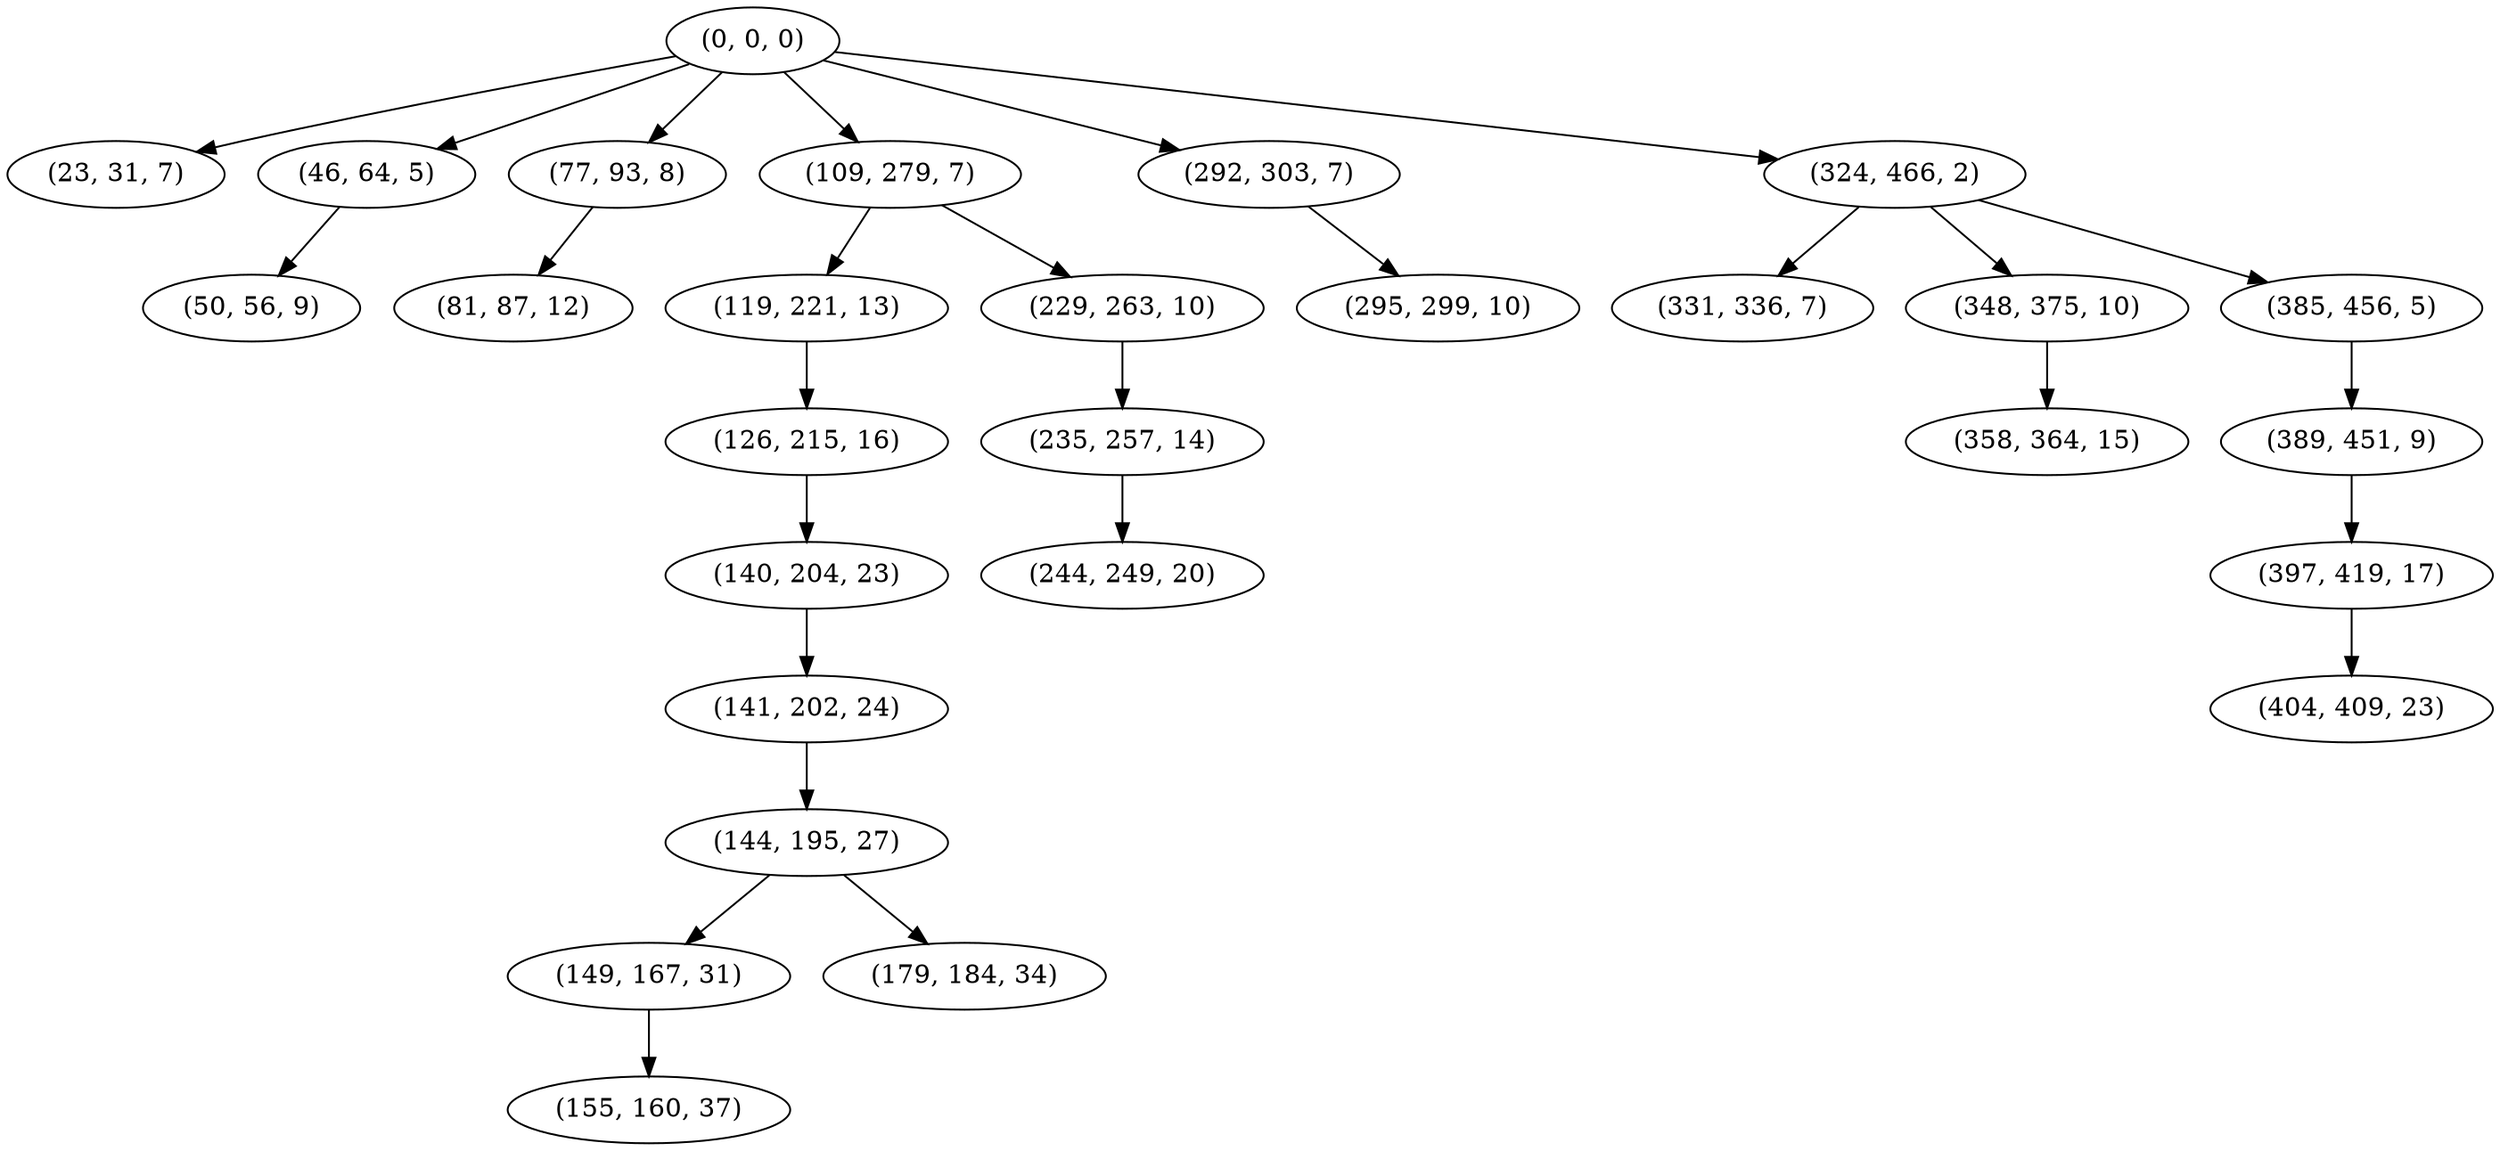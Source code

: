 digraph tree {
    "(0, 0, 0)";
    "(23, 31, 7)";
    "(46, 64, 5)";
    "(50, 56, 9)";
    "(77, 93, 8)";
    "(81, 87, 12)";
    "(109, 279, 7)";
    "(119, 221, 13)";
    "(126, 215, 16)";
    "(140, 204, 23)";
    "(141, 202, 24)";
    "(144, 195, 27)";
    "(149, 167, 31)";
    "(155, 160, 37)";
    "(179, 184, 34)";
    "(229, 263, 10)";
    "(235, 257, 14)";
    "(244, 249, 20)";
    "(292, 303, 7)";
    "(295, 299, 10)";
    "(324, 466, 2)";
    "(331, 336, 7)";
    "(348, 375, 10)";
    "(358, 364, 15)";
    "(385, 456, 5)";
    "(389, 451, 9)";
    "(397, 419, 17)";
    "(404, 409, 23)";
    "(0, 0, 0)" -> "(23, 31, 7)";
    "(0, 0, 0)" -> "(46, 64, 5)";
    "(0, 0, 0)" -> "(77, 93, 8)";
    "(0, 0, 0)" -> "(109, 279, 7)";
    "(0, 0, 0)" -> "(292, 303, 7)";
    "(0, 0, 0)" -> "(324, 466, 2)";
    "(46, 64, 5)" -> "(50, 56, 9)";
    "(77, 93, 8)" -> "(81, 87, 12)";
    "(109, 279, 7)" -> "(119, 221, 13)";
    "(109, 279, 7)" -> "(229, 263, 10)";
    "(119, 221, 13)" -> "(126, 215, 16)";
    "(126, 215, 16)" -> "(140, 204, 23)";
    "(140, 204, 23)" -> "(141, 202, 24)";
    "(141, 202, 24)" -> "(144, 195, 27)";
    "(144, 195, 27)" -> "(149, 167, 31)";
    "(144, 195, 27)" -> "(179, 184, 34)";
    "(149, 167, 31)" -> "(155, 160, 37)";
    "(229, 263, 10)" -> "(235, 257, 14)";
    "(235, 257, 14)" -> "(244, 249, 20)";
    "(292, 303, 7)" -> "(295, 299, 10)";
    "(324, 466, 2)" -> "(331, 336, 7)";
    "(324, 466, 2)" -> "(348, 375, 10)";
    "(324, 466, 2)" -> "(385, 456, 5)";
    "(348, 375, 10)" -> "(358, 364, 15)";
    "(385, 456, 5)" -> "(389, 451, 9)";
    "(389, 451, 9)" -> "(397, 419, 17)";
    "(397, 419, 17)" -> "(404, 409, 23)";
}
